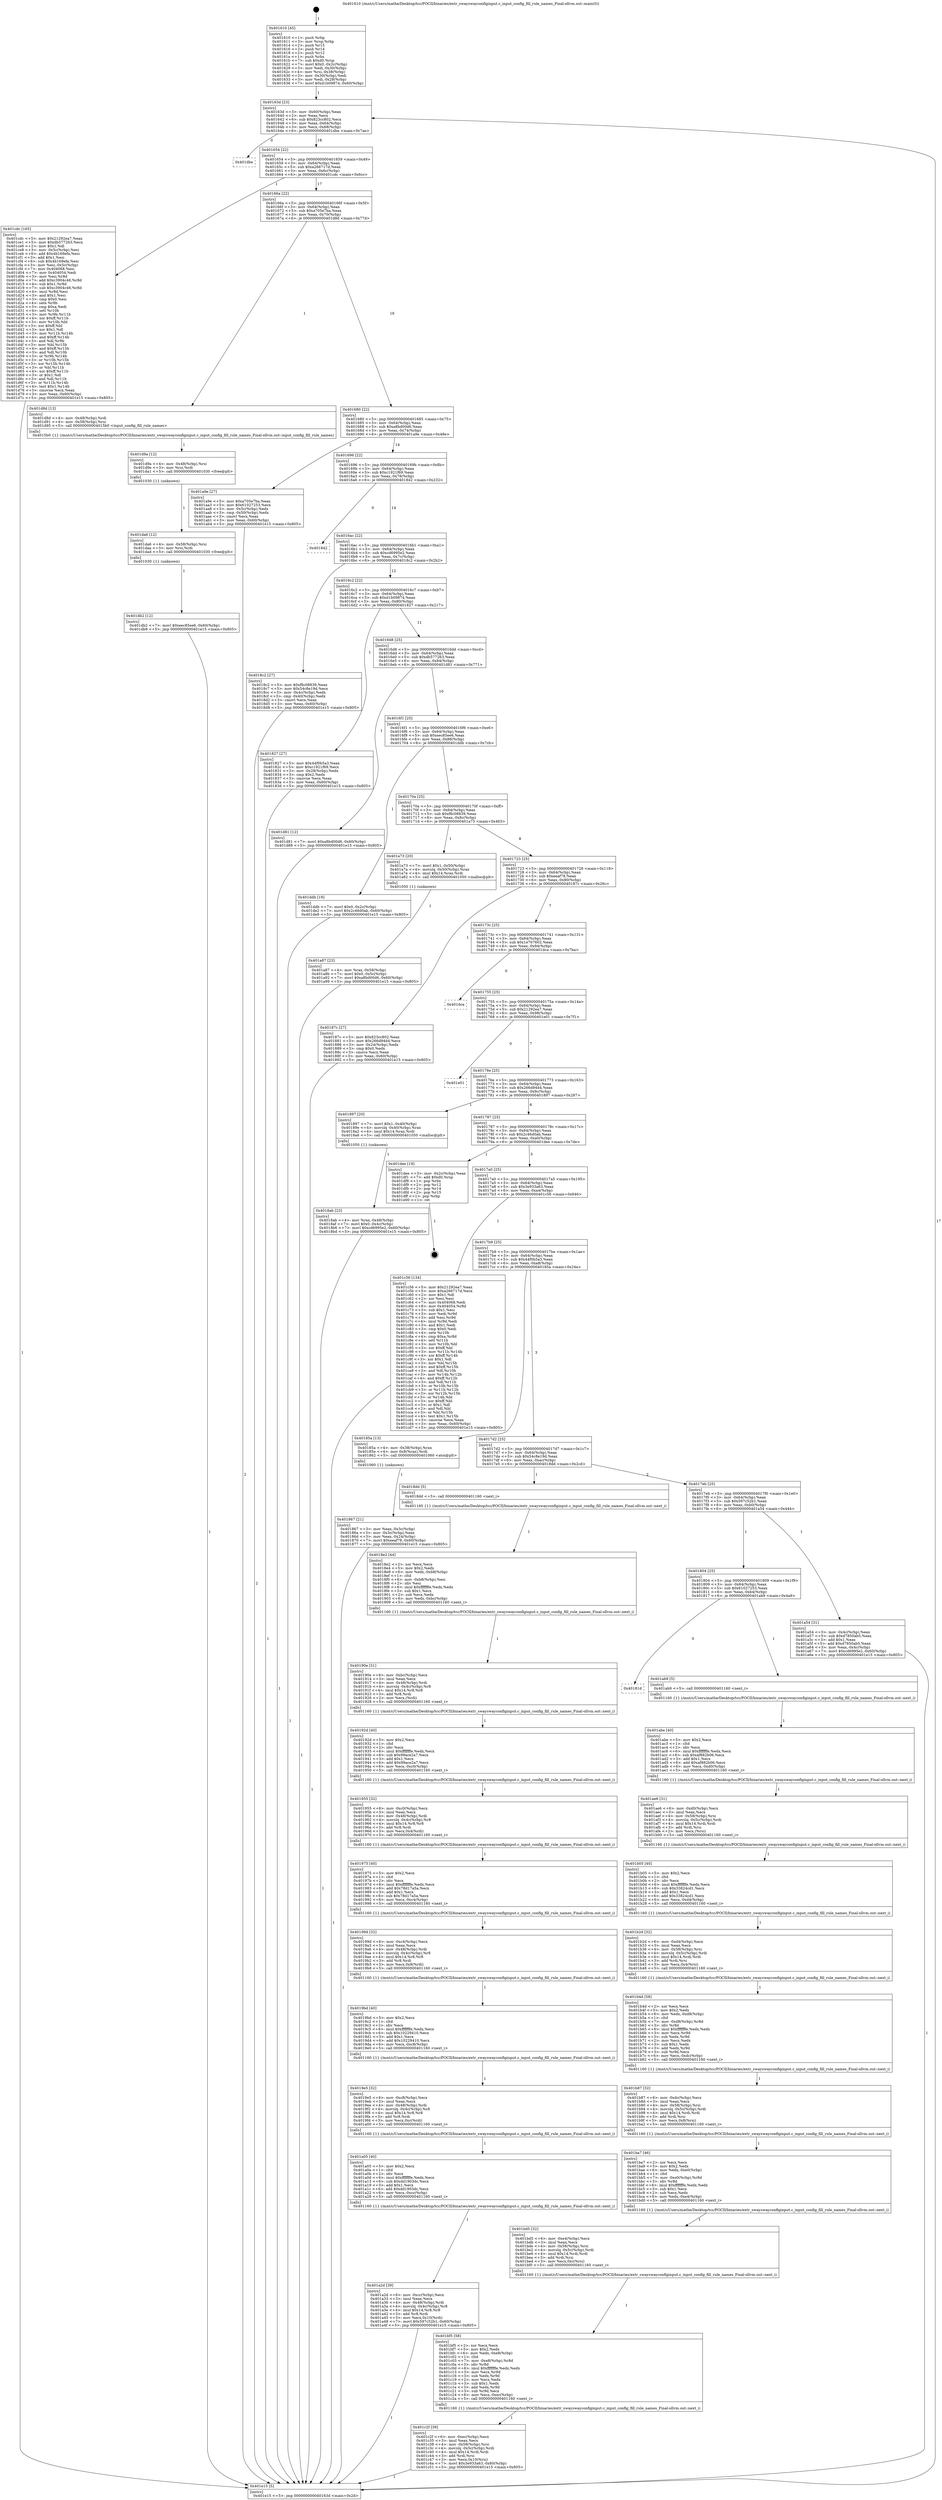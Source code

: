 digraph "0x401610" {
  label = "0x401610 (/mnt/c/Users/mathe/Desktop/tcc/POCII/binaries/extr_swayswayconfiginput.c_input_config_fill_rule_names_Final-ollvm.out::main(0))"
  labelloc = "t"
  node[shape=record]

  Entry [label="",width=0.3,height=0.3,shape=circle,fillcolor=black,style=filled]
  "0x40163d" [label="{
     0x40163d [23]\l
     | [instrs]\l
     &nbsp;&nbsp;0x40163d \<+3\>: mov -0x60(%rbp),%eax\l
     &nbsp;&nbsp;0x401640 \<+2\>: mov %eax,%ecx\l
     &nbsp;&nbsp;0x401642 \<+6\>: sub $0x823cc802,%ecx\l
     &nbsp;&nbsp;0x401648 \<+3\>: mov %eax,-0x64(%rbp)\l
     &nbsp;&nbsp;0x40164b \<+3\>: mov %ecx,-0x68(%rbp)\l
     &nbsp;&nbsp;0x40164e \<+6\>: je 0000000000401dbe \<main+0x7ae\>\l
  }"]
  "0x401dbe" [label="{
     0x401dbe\l
  }", style=dashed]
  "0x401654" [label="{
     0x401654 [22]\l
     | [instrs]\l
     &nbsp;&nbsp;0x401654 \<+5\>: jmp 0000000000401659 \<main+0x49\>\l
     &nbsp;&nbsp;0x401659 \<+3\>: mov -0x64(%rbp),%eax\l
     &nbsp;&nbsp;0x40165c \<+5\>: sub $0xa266717d,%eax\l
     &nbsp;&nbsp;0x401661 \<+3\>: mov %eax,-0x6c(%rbp)\l
     &nbsp;&nbsp;0x401664 \<+6\>: je 0000000000401cdc \<main+0x6cc\>\l
  }"]
  Exit [label="",width=0.3,height=0.3,shape=circle,fillcolor=black,style=filled,peripheries=2]
  "0x401cdc" [label="{
     0x401cdc [165]\l
     | [instrs]\l
     &nbsp;&nbsp;0x401cdc \<+5\>: mov $0x21292ea7,%eax\l
     &nbsp;&nbsp;0x401ce1 \<+5\>: mov $0xdb577263,%ecx\l
     &nbsp;&nbsp;0x401ce6 \<+2\>: mov $0x1,%dl\l
     &nbsp;&nbsp;0x401ce8 \<+3\>: mov -0x5c(%rbp),%esi\l
     &nbsp;&nbsp;0x401ceb \<+6\>: add $0x4b169efa,%esi\l
     &nbsp;&nbsp;0x401cf1 \<+3\>: add $0x1,%esi\l
     &nbsp;&nbsp;0x401cf4 \<+6\>: sub $0x4b169efa,%esi\l
     &nbsp;&nbsp;0x401cfa \<+3\>: mov %esi,-0x5c(%rbp)\l
     &nbsp;&nbsp;0x401cfd \<+7\>: mov 0x404068,%esi\l
     &nbsp;&nbsp;0x401d04 \<+7\>: mov 0x404054,%edi\l
     &nbsp;&nbsp;0x401d0b \<+3\>: mov %esi,%r8d\l
     &nbsp;&nbsp;0x401d0e \<+7\>: add $0xc3904c46,%r8d\l
     &nbsp;&nbsp;0x401d15 \<+4\>: sub $0x1,%r8d\l
     &nbsp;&nbsp;0x401d19 \<+7\>: sub $0xc3904c46,%r8d\l
     &nbsp;&nbsp;0x401d20 \<+4\>: imul %r8d,%esi\l
     &nbsp;&nbsp;0x401d24 \<+3\>: and $0x1,%esi\l
     &nbsp;&nbsp;0x401d27 \<+3\>: cmp $0x0,%esi\l
     &nbsp;&nbsp;0x401d2a \<+4\>: sete %r9b\l
     &nbsp;&nbsp;0x401d2e \<+3\>: cmp $0xa,%edi\l
     &nbsp;&nbsp;0x401d31 \<+4\>: setl %r10b\l
     &nbsp;&nbsp;0x401d35 \<+3\>: mov %r9b,%r11b\l
     &nbsp;&nbsp;0x401d38 \<+4\>: xor $0xff,%r11b\l
     &nbsp;&nbsp;0x401d3c \<+3\>: mov %r10b,%bl\l
     &nbsp;&nbsp;0x401d3f \<+3\>: xor $0xff,%bl\l
     &nbsp;&nbsp;0x401d42 \<+3\>: xor $0x1,%dl\l
     &nbsp;&nbsp;0x401d45 \<+3\>: mov %r11b,%r14b\l
     &nbsp;&nbsp;0x401d48 \<+4\>: and $0xff,%r14b\l
     &nbsp;&nbsp;0x401d4c \<+3\>: and %dl,%r9b\l
     &nbsp;&nbsp;0x401d4f \<+3\>: mov %bl,%r15b\l
     &nbsp;&nbsp;0x401d52 \<+4\>: and $0xff,%r15b\l
     &nbsp;&nbsp;0x401d56 \<+3\>: and %dl,%r10b\l
     &nbsp;&nbsp;0x401d59 \<+3\>: or %r9b,%r14b\l
     &nbsp;&nbsp;0x401d5c \<+3\>: or %r10b,%r15b\l
     &nbsp;&nbsp;0x401d5f \<+3\>: xor %r15b,%r14b\l
     &nbsp;&nbsp;0x401d62 \<+3\>: or %bl,%r11b\l
     &nbsp;&nbsp;0x401d65 \<+4\>: xor $0xff,%r11b\l
     &nbsp;&nbsp;0x401d69 \<+3\>: or $0x1,%dl\l
     &nbsp;&nbsp;0x401d6c \<+3\>: and %dl,%r11b\l
     &nbsp;&nbsp;0x401d6f \<+3\>: or %r11b,%r14b\l
     &nbsp;&nbsp;0x401d72 \<+4\>: test $0x1,%r14b\l
     &nbsp;&nbsp;0x401d76 \<+3\>: cmovne %ecx,%eax\l
     &nbsp;&nbsp;0x401d79 \<+3\>: mov %eax,-0x60(%rbp)\l
     &nbsp;&nbsp;0x401d7c \<+5\>: jmp 0000000000401e15 \<main+0x805\>\l
  }"]
  "0x40166a" [label="{
     0x40166a [22]\l
     | [instrs]\l
     &nbsp;&nbsp;0x40166a \<+5\>: jmp 000000000040166f \<main+0x5f\>\l
     &nbsp;&nbsp;0x40166f \<+3\>: mov -0x64(%rbp),%eax\l
     &nbsp;&nbsp;0x401672 \<+5\>: sub $0xa705e7ba,%eax\l
     &nbsp;&nbsp;0x401677 \<+3\>: mov %eax,-0x70(%rbp)\l
     &nbsp;&nbsp;0x40167a \<+6\>: je 0000000000401d8d \<main+0x77d\>\l
  }"]
  "0x401db2" [label="{
     0x401db2 [12]\l
     | [instrs]\l
     &nbsp;&nbsp;0x401db2 \<+7\>: movl $0xeec85ee6,-0x60(%rbp)\l
     &nbsp;&nbsp;0x401db9 \<+5\>: jmp 0000000000401e15 \<main+0x805\>\l
  }"]
  "0x401d8d" [label="{
     0x401d8d [13]\l
     | [instrs]\l
     &nbsp;&nbsp;0x401d8d \<+4\>: mov -0x48(%rbp),%rdi\l
     &nbsp;&nbsp;0x401d91 \<+4\>: mov -0x58(%rbp),%rsi\l
     &nbsp;&nbsp;0x401d95 \<+5\>: call 00000000004015b0 \<input_config_fill_rule_names\>\l
     | [calls]\l
     &nbsp;&nbsp;0x4015b0 \{1\} (/mnt/c/Users/mathe/Desktop/tcc/POCII/binaries/extr_swayswayconfiginput.c_input_config_fill_rule_names_Final-ollvm.out::input_config_fill_rule_names)\l
  }"]
  "0x401680" [label="{
     0x401680 [22]\l
     | [instrs]\l
     &nbsp;&nbsp;0x401680 \<+5\>: jmp 0000000000401685 \<main+0x75\>\l
     &nbsp;&nbsp;0x401685 \<+3\>: mov -0x64(%rbp),%eax\l
     &nbsp;&nbsp;0x401688 \<+5\>: sub $0xa8bd00d6,%eax\l
     &nbsp;&nbsp;0x40168d \<+3\>: mov %eax,-0x74(%rbp)\l
     &nbsp;&nbsp;0x401690 \<+6\>: je 0000000000401a9e \<main+0x48e\>\l
  }"]
  "0x401da6" [label="{
     0x401da6 [12]\l
     | [instrs]\l
     &nbsp;&nbsp;0x401da6 \<+4\>: mov -0x58(%rbp),%rsi\l
     &nbsp;&nbsp;0x401daa \<+3\>: mov %rsi,%rdi\l
     &nbsp;&nbsp;0x401dad \<+5\>: call 0000000000401030 \<free@plt\>\l
     | [calls]\l
     &nbsp;&nbsp;0x401030 \{1\} (unknown)\l
  }"]
  "0x401a9e" [label="{
     0x401a9e [27]\l
     | [instrs]\l
     &nbsp;&nbsp;0x401a9e \<+5\>: mov $0xa705e7ba,%eax\l
     &nbsp;&nbsp;0x401aa3 \<+5\>: mov $0x61027253,%ecx\l
     &nbsp;&nbsp;0x401aa8 \<+3\>: mov -0x5c(%rbp),%edx\l
     &nbsp;&nbsp;0x401aab \<+3\>: cmp -0x50(%rbp),%edx\l
     &nbsp;&nbsp;0x401aae \<+3\>: cmovl %ecx,%eax\l
     &nbsp;&nbsp;0x401ab1 \<+3\>: mov %eax,-0x60(%rbp)\l
     &nbsp;&nbsp;0x401ab4 \<+5\>: jmp 0000000000401e15 \<main+0x805\>\l
  }"]
  "0x401696" [label="{
     0x401696 [22]\l
     | [instrs]\l
     &nbsp;&nbsp;0x401696 \<+5\>: jmp 000000000040169b \<main+0x8b\>\l
     &nbsp;&nbsp;0x40169b \<+3\>: mov -0x64(%rbp),%eax\l
     &nbsp;&nbsp;0x40169e \<+5\>: sub $0xc1921f69,%eax\l
     &nbsp;&nbsp;0x4016a3 \<+3\>: mov %eax,-0x78(%rbp)\l
     &nbsp;&nbsp;0x4016a6 \<+6\>: je 0000000000401842 \<main+0x232\>\l
  }"]
  "0x401d9a" [label="{
     0x401d9a [12]\l
     | [instrs]\l
     &nbsp;&nbsp;0x401d9a \<+4\>: mov -0x48(%rbp),%rsi\l
     &nbsp;&nbsp;0x401d9e \<+3\>: mov %rsi,%rdi\l
     &nbsp;&nbsp;0x401da1 \<+5\>: call 0000000000401030 \<free@plt\>\l
     | [calls]\l
     &nbsp;&nbsp;0x401030 \{1\} (unknown)\l
  }"]
  "0x401842" [label="{
     0x401842\l
  }", style=dashed]
  "0x4016ac" [label="{
     0x4016ac [22]\l
     | [instrs]\l
     &nbsp;&nbsp;0x4016ac \<+5\>: jmp 00000000004016b1 \<main+0xa1\>\l
     &nbsp;&nbsp;0x4016b1 \<+3\>: mov -0x64(%rbp),%eax\l
     &nbsp;&nbsp;0x4016b4 \<+5\>: sub $0xcd6995e2,%eax\l
     &nbsp;&nbsp;0x4016b9 \<+3\>: mov %eax,-0x7c(%rbp)\l
     &nbsp;&nbsp;0x4016bc \<+6\>: je 00000000004018c2 \<main+0x2b2\>\l
  }"]
  "0x401c2f" [label="{
     0x401c2f [39]\l
     | [instrs]\l
     &nbsp;&nbsp;0x401c2f \<+6\>: mov -0xec(%rbp),%ecx\l
     &nbsp;&nbsp;0x401c35 \<+3\>: imul %eax,%ecx\l
     &nbsp;&nbsp;0x401c38 \<+4\>: mov -0x58(%rbp),%rsi\l
     &nbsp;&nbsp;0x401c3c \<+4\>: movslq -0x5c(%rbp),%rdi\l
     &nbsp;&nbsp;0x401c40 \<+4\>: imul $0x14,%rdi,%rdi\l
     &nbsp;&nbsp;0x401c44 \<+3\>: add %rdi,%rsi\l
     &nbsp;&nbsp;0x401c47 \<+3\>: mov %ecx,0x10(%rsi)\l
     &nbsp;&nbsp;0x401c4a \<+7\>: movl $0x3e933a63,-0x60(%rbp)\l
     &nbsp;&nbsp;0x401c51 \<+5\>: jmp 0000000000401e15 \<main+0x805\>\l
  }"]
  "0x4018c2" [label="{
     0x4018c2 [27]\l
     | [instrs]\l
     &nbsp;&nbsp;0x4018c2 \<+5\>: mov $0xf8c08839,%eax\l
     &nbsp;&nbsp;0x4018c7 \<+5\>: mov $0x54c8e19d,%ecx\l
     &nbsp;&nbsp;0x4018cc \<+3\>: mov -0x4c(%rbp),%edx\l
     &nbsp;&nbsp;0x4018cf \<+3\>: cmp -0x40(%rbp),%edx\l
     &nbsp;&nbsp;0x4018d2 \<+3\>: cmovl %ecx,%eax\l
     &nbsp;&nbsp;0x4018d5 \<+3\>: mov %eax,-0x60(%rbp)\l
     &nbsp;&nbsp;0x4018d8 \<+5\>: jmp 0000000000401e15 \<main+0x805\>\l
  }"]
  "0x4016c2" [label="{
     0x4016c2 [22]\l
     | [instrs]\l
     &nbsp;&nbsp;0x4016c2 \<+5\>: jmp 00000000004016c7 \<main+0xb7\>\l
     &nbsp;&nbsp;0x4016c7 \<+3\>: mov -0x64(%rbp),%eax\l
     &nbsp;&nbsp;0x4016ca \<+5\>: sub $0xd1b09874,%eax\l
     &nbsp;&nbsp;0x4016cf \<+3\>: mov %eax,-0x80(%rbp)\l
     &nbsp;&nbsp;0x4016d2 \<+6\>: je 0000000000401827 \<main+0x217\>\l
  }"]
  "0x401bf5" [label="{
     0x401bf5 [58]\l
     | [instrs]\l
     &nbsp;&nbsp;0x401bf5 \<+2\>: xor %ecx,%ecx\l
     &nbsp;&nbsp;0x401bf7 \<+5\>: mov $0x2,%edx\l
     &nbsp;&nbsp;0x401bfc \<+6\>: mov %edx,-0xe8(%rbp)\l
     &nbsp;&nbsp;0x401c02 \<+1\>: cltd\l
     &nbsp;&nbsp;0x401c03 \<+7\>: mov -0xe8(%rbp),%r8d\l
     &nbsp;&nbsp;0x401c0a \<+3\>: idiv %r8d\l
     &nbsp;&nbsp;0x401c0d \<+6\>: imul $0xfffffffe,%edx,%edx\l
     &nbsp;&nbsp;0x401c13 \<+3\>: mov %ecx,%r9d\l
     &nbsp;&nbsp;0x401c16 \<+3\>: sub %edx,%r9d\l
     &nbsp;&nbsp;0x401c19 \<+2\>: mov %ecx,%edx\l
     &nbsp;&nbsp;0x401c1b \<+3\>: sub $0x1,%edx\l
     &nbsp;&nbsp;0x401c1e \<+3\>: add %edx,%r9d\l
     &nbsp;&nbsp;0x401c21 \<+3\>: sub %r9d,%ecx\l
     &nbsp;&nbsp;0x401c24 \<+6\>: mov %ecx,-0xec(%rbp)\l
     &nbsp;&nbsp;0x401c2a \<+5\>: call 0000000000401160 \<next_i\>\l
     | [calls]\l
     &nbsp;&nbsp;0x401160 \{1\} (/mnt/c/Users/mathe/Desktop/tcc/POCII/binaries/extr_swayswayconfiginput.c_input_config_fill_rule_names_Final-ollvm.out::next_i)\l
  }"]
  "0x401827" [label="{
     0x401827 [27]\l
     | [instrs]\l
     &nbsp;&nbsp;0x401827 \<+5\>: mov $0x44f0b5a3,%eax\l
     &nbsp;&nbsp;0x40182c \<+5\>: mov $0xc1921f69,%ecx\l
     &nbsp;&nbsp;0x401831 \<+3\>: mov -0x28(%rbp),%edx\l
     &nbsp;&nbsp;0x401834 \<+3\>: cmp $0x2,%edx\l
     &nbsp;&nbsp;0x401837 \<+3\>: cmovne %ecx,%eax\l
     &nbsp;&nbsp;0x40183a \<+3\>: mov %eax,-0x60(%rbp)\l
     &nbsp;&nbsp;0x40183d \<+5\>: jmp 0000000000401e15 \<main+0x805\>\l
  }"]
  "0x4016d8" [label="{
     0x4016d8 [25]\l
     | [instrs]\l
     &nbsp;&nbsp;0x4016d8 \<+5\>: jmp 00000000004016dd \<main+0xcd\>\l
     &nbsp;&nbsp;0x4016dd \<+3\>: mov -0x64(%rbp),%eax\l
     &nbsp;&nbsp;0x4016e0 \<+5\>: sub $0xdb577263,%eax\l
     &nbsp;&nbsp;0x4016e5 \<+6\>: mov %eax,-0x84(%rbp)\l
     &nbsp;&nbsp;0x4016eb \<+6\>: je 0000000000401d81 \<main+0x771\>\l
  }"]
  "0x401e15" [label="{
     0x401e15 [5]\l
     | [instrs]\l
     &nbsp;&nbsp;0x401e15 \<+5\>: jmp 000000000040163d \<main+0x2d\>\l
  }"]
  "0x401610" [label="{
     0x401610 [45]\l
     | [instrs]\l
     &nbsp;&nbsp;0x401610 \<+1\>: push %rbp\l
     &nbsp;&nbsp;0x401611 \<+3\>: mov %rsp,%rbp\l
     &nbsp;&nbsp;0x401614 \<+2\>: push %r15\l
     &nbsp;&nbsp;0x401616 \<+2\>: push %r14\l
     &nbsp;&nbsp;0x401618 \<+2\>: push %r12\l
     &nbsp;&nbsp;0x40161a \<+1\>: push %rbx\l
     &nbsp;&nbsp;0x40161b \<+7\>: sub $0xd0,%rsp\l
     &nbsp;&nbsp;0x401622 \<+7\>: movl $0x0,-0x2c(%rbp)\l
     &nbsp;&nbsp;0x401629 \<+3\>: mov %edi,-0x30(%rbp)\l
     &nbsp;&nbsp;0x40162c \<+4\>: mov %rsi,-0x38(%rbp)\l
     &nbsp;&nbsp;0x401630 \<+3\>: mov -0x30(%rbp),%edi\l
     &nbsp;&nbsp;0x401633 \<+3\>: mov %edi,-0x28(%rbp)\l
     &nbsp;&nbsp;0x401636 \<+7\>: movl $0xd1b09874,-0x60(%rbp)\l
  }"]
  "0x401bd5" [label="{
     0x401bd5 [32]\l
     | [instrs]\l
     &nbsp;&nbsp;0x401bd5 \<+6\>: mov -0xe4(%rbp),%ecx\l
     &nbsp;&nbsp;0x401bdb \<+3\>: imul %eax,%ecx\l
     &nbsp;&nbsp;0x401bde \<+4\>: mov -0x58(%rbp),%rsi\l
     &nbsp;&nbsp;0x401be2 \<+4\>: movslq -0x5c(%rbp),%rdi\l
     &nbsp;&nbsp;0x401be6 \<+4\>: imul $0x14,%rdi,%rdi\l
     &nbsp;&nbsp;0x401bea \<+3\>: add %rdi,%rsi\l
     &nbsp;&nbsp;0x401bed \<+3\>: mov %ecx,0xc(%rsi)\l
     &nbsp;&nbsp;0x401bf0 \<+5\>: call 0000000000401160 \<next_i\>\l
     | [calls]\l
     &nbsp;&nbsp;0x401160 \{1\} (/mnt/c/Users/mathe/Desktop/tcc/POCII/binaries/extr_swayswayconfiginput.c_input_config_fill_rule_names_Final-ollvm.out::next_i)\l
  }"]
  "0x401d81" [label="{
     0x401d81 [12]\l
     | [instrs]\l
     &nbsp;&nbsp;0x401d81 \<+7\>: movl $0xa8bd00d6,-0x60(%rbp)\l
     &nbsp;&nbsp;0x401d88 \<+5\>: jmp 0000000000401e15 \<main+0x805\>\l
  }"]
  "0x4016f1" [label="{
     0x4016f1 [25]\l
     | [instrs]\l
     &nbsp;&nbsp;0x4016f1 \<+5\>: jmp 00000000004016f6 \<main+0xe6\>\l
     &nbsp;&nbsp;0x4016f6 \<+3\>: mov -0x64(%rbp),%eax\l
     &nbsp;&nbsp;0x4016f9 \<+5\>: sub $0xeec85ee6,%eax\l
     &nbsp;&nbsp;0x4016fe \<+6\>: mov %eax,-0x88(%rbp)\l
     &nbsp;&nbsp;0x401704 \<+6\>: je 0000000000401ddb \<main+0x7cb\>\l
  }"]
  "0x401ba7" [label="{
     0x401ba7 [46]\l
     | [instrs]\l
     &nbsp;&nbsp;0x401ba7 \<+2\>: xor %ecx,%ecx\l
     &nbsp;&nbsp;0x401ba9 \<+5\>: mov $0x2,%edx\l
     &nbsp;&nbsp;0x401bae \<+6\>: mov %edx,-0xe0(%rbp)\l
     &nbsp;&nbsp;0x401bb4 \<+1\>: cltd\l
     &nbsp;&nbsp;0x401bb5 \<+7\>: mov -0xe0(%rbp),%r8d\l
     &nbsp;&nbsp;0x401bbc \<+3\>: idiv %r8d\l
     &nbsp;&nbsp;0x401bbf \<+6\>: imul $0xfffffffe,%edx,%edx\l
     &nbsp;&nbsp;0x401bc5 \<+3\>: sub $0x1,%ecx\l
     &nbsp;&nbsp;0x401bc8 \<+2\>: sub %ecx,%edx\l
     &nbsp;&nbsp;0x401bca \<+6\>: mov %edx,-0xe4(%rbp)\l
     &nbsp;&nbsp;0x401bd0 \<+5\>: call 0000000000401160 \<next_i\>\l
     | [calls]\l
     &nbsp;&nbsp;0x401160 \{1\} (/mnt/c/Users/mathe/Desktop/tcc/POCII/binaries/extr_swayswayconfiginput.c_input_config_fill_rule_names_Final-ollvm.out::next_i)\l
  }"]
  "0x401ddb" [label="{
     0x401ddb [19]\l
     | [instrs]\l
     &nbsp;&nbsp;0x401ddb \<+7\>: movl $0x0,-0x2c(%rbp)\l
     &nbsp;&nbsp;0x401de2 \<+7\>: movl $0x2c46d0ab,-0x60(%rbp)\l
     &nbsp;&nbsp;0x401de9 \<+5\>: jmp 0000000000401e15 \<main+0x805\>\l
  }"]
  "0x40170a" [label="{
     0x40170a [25]\l
     | [instrs]\l
     &nbsp;&nbsp;0x40170a \<+5\>: jmp 000000000040170f \<main+0xff\>\l
     &nbsp;&nbsp;0x40170f \<+3\>: mov -0x64(%rbp),%eax\l
     &nbsp;&nbsp;0x401712 \<+5\>: sub $0xf8c08839,%eax\l
     &nbsp;&nbsp;0x401717 \<+6\>: mov %eax,-0x8c(%rbp)\l
     &nbsp;&nbsp;0x40171d \<+6\>: je 0000000000401a73 \<main+0x463\>\l
  }"]
  "0x401b87" [label="{
     0x401b87 [32]\l
     | [instrs]\l
     &nbsp;&nbsp;0x401b87 \<+6\>: mov -0xdc(%rbp),%ecx\l
     &nbsp;&nbsp;0x401b8d \<+3\>: imul %eax,%ecx\l
     &nbsp;&nbsp;0x401b90 \<+4\>: mov -0x58(%rbp),%rsi\l
     &nbsp;&nbsp;0x401b94 \<+4\>: movslq -0x5c(%rbp),%rdi\l
     &nbsp;&nbsp;0x401b98 \<+4\>: imul $0x14,%rdi,%rdi\l
     &nbsp;&nbsp;0x401b9c \<+3\>: add %rdi,%rsi\l
     &nbsp;&nbsp;0x401b9f \<+3\>: mov %ecx,0x8(%rsi)\l
     &nbsp;&nbsp;0x401ba2 \<+5\>: call 0000000000401160 \<next_i\>\l
     | [calls]\l
     &nbsp;&nbsp;0x401160 \{1\} (/mnt/c/Users/mathe/Desktop/tcc/POCII/binaries/extr_swayswayconfiginput.c_input_config_fill_rule_names_Final-ollvm.out::next_i)\l
  }"]
  "0x401a73" [label="{
     0x401a73 [20]\l
     | [instrs]\l
     &nbsp;&nbsp;0x401a73 \<+7\>: movl $0x1,-0x50(%rbp)\l
     &nbsp;&nbsp;0x401a7a \<+4\>: movslq -0x50(%rbp),%rax\l
     &nbsp;&nbsp;0x401a7e \<+4\>: imul $0x14,%rax,%rdi\l
     &nbsp;&nbsp;0x401a82 \<+5\>: call 0000000000401050 \<malloc@plt\>\l
     | [calls]\l
     &nbsp;&nbsp;0x401050 \{1\} (unknown)\l
  }"]
  "0x401723" [label="{
     0x401723 [25]\l
     | [instrs]\l
     &nbsp;&nbsp;0x401723 \<+5\>: jmp 0000000000401728 \<main+0x118\>\l
     &nbsp;&nbsp;0x401728 \<+3\>: mov -0x64(%rbp),%eax\l
     &nbsp;&nbsp;0x40172b \<+5\>: sub $0xeeaf78,%eax\l
     &nbsp;&nbsp;0x401730 \<+6\>: mov %eax,-0x90(%rbp)\l
     &nbsp;&nbsp;0x401736 \<+6\>: je 000000000040187c \<main+0x26c\>\l
  }"]
  "0x401b4d" [label="{
     0x401b4d [58]\l
     | [instrs]\l
     &nbsp;&nbsp;0x401b4d \<+2\>: xor %ecx,%ecx\l
     &nbsp;&nbsp;0x401b4f \<+5\>: mov $0x2,%edx\l
     &nbsp;&nbsp;0x401b54 \<+6\>: mov %edx,-0xd8(%rbp)\l
     &nbsp;&nbsp;0x401b5a \<+1\>: cltd\l
     &nbsp;&nbsp;0x401b5b \<+7\>: mov -0xd8(%rbp),%r8d\l
     &nbsp;&nbsp;0x401b62 \<+3\>: idiv %r8d\l
     &nbsp;&nbsp;0x401b65 \<+6\>: imul $0xfffffffe,%edx,%edx\l
     &nbsp;&nbsp;0x401b6b \<+3\>: mov %ecx,%r9d\l
     &nbsp;&nbsp;0x401b6e \<+3\>: sub %edx,%r9d\l
     &nbsp;&nbsp;0x401b71 \<+2\>: mov %ecx,%edx\l
     &nbsp;&nbsp;0x401b73 \<+3\>: sub $0x1,%edx\l
     &nbsp;&nbsp;0x401b76 \<+3\>: add %edx,%r9d\l
     &nbsp;&nbsp;0x401b79 \<+3\>: sub %r9d,%ecx\l
     &nbsp;&nbsp;0x401b7c \<+6\>: mov %ecx,-0xdc(%rbp)\l
     &nbsp;&nbsp;0x401b82 \<+5\>: call 0000000000401160 \<next_i\>\l
     | [calls]\l
     &nbsp;&nbsp;0x401160 \{1\} (/mnt/c/Users/mathe/Desktop/tcc/POCII/binaries/extr_swayswayconfiginput.c_input_config_fill_rule_names_Final-ollvm.out::next_i)\l
  }"]
  "0x40187c" [label="{
     0x40187c [27]\l
     | [instrs]\l
     &nbsp;&nbsp;0x40187c \<+5\>: mov $0x823cc802,%eax\l
     &nbsp;&nbsp;0x401881 \<+5\>: mov $0x266d94d4,%ecx\l
     &nbsp;&nbsp;0x401886 \<+3\>: mov -0x24(%rbp),%edx\l
     &nbsp;&nbsp;0x401889 \<+3\>: cmp $0x0,%edx\l
     &nbsp;&nbsp;0x40188c \<+3\>: cmove %ecx,%eax\l
     &nbsp;&nbsp;0x40188f \<+3\>: mov %eax,-0x60(%rbp)\l
     &nbsp;&nbsp;0x401892 \<+5\>: jmp 0000000000401e15 \<main+0x805\>\l
  }"]
  "0x40173c" [label="{
     0x40173c [25]\l
     | [instrs]\l
     &nbsp;&nbsp;0x40173c \<+5\>: jmp 0000000000401741 \<main+0x131\>\l
     &nbsp;&nbsp;0x401741 \<+3\>: mov -0x64(%rbp),%eax\l
     &nbsp;&nbsp;0x401744 \<+5\>: sub $0x1e767602,%eax\l
     &nbsp;&nbsp;0x401749 \<+6\>: mov %eax,-0x94(%rbp)\l
     &nbsp;&nbsp;0x40174f \<+6\>: je 0000000000401dca \<main+0x7ba\>\l
  }"]
  "0x401b2d" [label="{
     0x401b2d [32]\l
     | [instrs]\l
     &nbsp;&nbsp;0x401b2d \<+6\>: mov -0xd4(%rbp),%ecx\l
     &nbsp;&nbsp;0x401b33 \<+3\>: imul %eax,%ecx\l
     &nbsp;&nbsp;0x401b36 \<+4\>: mov -0x58(%rbp),%rsi\l
     &nbsp;&nbsp;0x401b3a \<+4\>: movslq -0x5c(%rbp),%rdi\l
     &nbsp;&nbsp;0x401b3e \<+4\>: imul $0x14,%rdi,%rdi\l
     &nbsp;&nbsp;0x401b42 \<+3\>: add %rdi,%rsi\l
     &nbsp;&nbsp;0x401b45 \<+3\>: mov %ecx,0x4(%rsi)\l
     &nbsp;&nbsp;0x401b48 \<+5\>: call 0000000000401160 \<next_i\>\l
     | [calls]\l
     &nbsp;&nbsp;0x401160 \{1\} (/mnt/c/Users/mathe/Desktop/tcc/POCII/binaries/extr_swayswayconfiginput.c_input_config_fill_rule_names_Final-ollvm.out::next_i)\l
  }"]
  "0x401dca" [label="{
     0x401dca\l
  }", style=dashed]
  "0x401755" [label="{
     0x401755 [25]\l
     | [instrs]\l
     &nbsp;&nbsp;0x401755 \<+5\>: jmp 000000000040175a \<main+0x14a\>\l
     &nbsp;&nbsp;0x40175a \<+3\>: mov -0x64(%rbp),%eax\l
     &nbsp;&nbsp;0x40175d \<+5\>: sub $0x21292ea7,%eax\l
     &nbsp;&nbsp;0x401762 \<+6\>: mov %eax,-0x98(%rbp)\l
     &nbsp;&nbsp;0x401768 \<+6\>: je 0000000000401e01 \<main+0x7f1\>\l
  }"]
  "0x401b05" [label="{
     0x401b05 [40]\l
     | [instrs]\l
     &nbsp;&nbsp;0x401b05 \<+5\>: mov $0x2,%ecx\l
     &nbsp;&nbsp;0x401b0a \<+1\>: cltd\l
     &nbsp;&nbsp;0x401b0b \<+2\>: idiv %ecx\l
     &nbsp;&nbsp;0x401b0d \<+6\>: imul $0xfffffffe,%edx,%ecx\l
     &nbsp;&nbsp;0x401b13 \<+6\>: sub $0x33824cd1,%ecx\l
     &nbsp;&nbsp;0x401b19 \<+3\>: add $0x1,%ecx\l
     &nbsp;&nbsp;0x401b1c \<+6\>: add $0x33824cd1,%ecx\l
     &nbsp;&nbsp;0x401b22 \<+6\>: mov %ecx,-0xd4(%rbp)\l
     &nbsp;&nbsp;0x401b28 \<+5\>: call 0000000000401160 \<next_i\>\l
     | [calls]\l
     &nbsp;&nbsp;0x401160 \{1\} (/mnt/c/Users/mathe/Desktop/tcc/POCII/binaries/extr_swayswayconfiginput.c_input_config_fill_rule_names_Final-ollvm.out::next_i)\l
  }"]
  "0x401e01" [label="{
     0x401e01\l
  }", style=dashed]
  "0x40176e" [label="{
     0x40176e [25]\l
     | [instrs]\l
     &nbsp;&nbsp;0x40176e \<+5\>: jmp 0000000000401773 \<main+0x163\>\l
     &nbsp;&nbsp;0x401773 \<+3\>: mov -0x64(%rbp),%eax\l
     &nbsp;&nbsp;0x401776 \<+5\>: sub $0x266d94d4,%eax\l
     &nbsp;&nbsp;0x40177b \<+6\>: mov %eax,-0x9c(%rbp)\l
     &nbsp;&nbsp;0x401781 \<+6\>: je 0000000000401897 \<main+0x287\>\l
  }"]
  "0x401ae6" [label="{
     0x401ae6 [31]\l
     | [instrs]\l
     &nbsp;&nbsp;0x401ae6 \<+6\>: mov -0xd0(%rbp),%ecx\l
     &nbsp;&nbsp;0x401aec \<+3\>: imul %eax,%ecx\l
     &nbsp;&nbsp;0x401aef \<+4\>: mov -0x58(%rbp),%rsi\l
     &nbsp;&nbsp;0x401af3 \<+4\>: movslq -0x5c(%rbp),%rdi\l
     &nbsp;&nbsp;0x401af7 \<+4\>: imul $0x14,%rdi,%rdi\l
     &nbsp;&nbsp;0x401afb \<+3\>: add %rdi,%rsi\l
     &nbsp;&nbsp;0x401afe \<+2\>: mov %ecx,(%rsi)\l
     &nbsp;&nbsp;0x401b00 \<+5\>: call 0000000000401160 \<next_i\>\l
     | [calls]\l
     &nbsp;&nbsp;0x401160 \{1\} (/mnt/c/Users/mathe/Desktop/tcc/POCII/binaries/extr_swayswayconfiginput.c_input_config_fill_rule_names_Final-ollvm.out::next_i)\l
  }"]
  "0x401897" [label="{
     0x401897 [20]\l
     | [instrs]\l
     &nbsp;&nbsp;0x401897 \<+7\>: movl $0x1,-0x40(%rbp)\l
     &nbsp;&nbsp;0x40189e \<+4\>: movslq -0x40(%rbp),%rax\l
     &nbsp;&nbsp;0x4018a2 \<+4\>: imul $0x14,%rax,%rdi\l
     &nbsp;&nbsp;0x4018a6 \<+5\>: call 0000000000401050 \<malloc@plt\>\l
     | [calls]\l
     &nbsp;&nbsp;0x401050 \{1\} (unknown)\l
  }"]
  "0x401787" [label="{
     0x401787 [25]\l
     | [instrs]\l
     &nbsp;&nbsp;0x401787 \<+5\>: jmp 000000000040178c \<main+0x17c\>\l
     &nbsp;&nbsp;0x40178c \<+3\>: mov -0x64(%rbp),%eax\l
     &nbsp;&nbsp;0x40178f \<+5\>: sub $0x2c46d0ab,%eax\l
     &nbsp;&nbsp;0x401794 \<+6\>: mov %eax,-0xa0(%rbp)\l
     &nbsp;&nbsp;0x40179a \<+6\>: je 0000000000401dee \<main+0x7de\>\l
  }"]
  "0x401abe" [label="{
     0x401abe [40]\l
     | [instrs]\l
     &nbsp;&nbsp;0x401abe \<+5\>: mov $0x2,%ecx\l
     &nbsp;&nbsp;0x401ac3 \<+1\>: cltd\l
     &nbsp;&nbsp;0x401ac4 \<+2\>: idiv %ecx\l
     &nbsp;&nbsp;0x401ac6 \<+6\>: imul $0xfffffffe,%edx,%ecx\l
     &nbsp;&nbsp;0x401acc \<+6\>: sub $0xaf882b06,%ecx\l
     &nbsp;&nbsp;0x401ad2 \<+3\>: add $0x1,%ecx\l
     &nbsp;&nbsp;0x401ad5 \<+6\>: add $0xaf882b06,%ecx\l
     &nbsp;&nbsp;0x401adb \<+6\>: mov %ecx,-0xd0(%rbp)\l
     &nbsp;&nbsp;0x401ae1 \<+5\>: call 0000000000401160 \<next_i\>\l
     | [calls]\l
     &nbsp;&nbsp;0x401160 \{1\} (/mnt/c/Users/mathe/Desktop/tcc/POCII/binaries/extr_swayswayconfiginput.c_input_config_fill_rule_names_Final-ollvm.out::next_i)\l
  }"]
  "0x401dee" [label="{
     0x401dee [19]\l
     | [instrs]\l
     &nbsp;&nbsp;0x401dee \<+3\>: mov -0x2c(%rbp),%eax\l
     &nbsp;&nbsp;0x401df1 \<+7\>: add $0xd0,%rsp\l
     &nbsp;&nbsp;0x401df8 \<+1\>: pop %rbx\l
     &nbsp;&nbsp;0x401df9 \<+2\>: pop %r12\l
     &nbsp;&nbsp;0x401dfb \<+2\>: pop %r14\l
     &nbsp;&nbsp;0x401dfd \<+2\>: pop %r15\l
     &nbsp;&nbsp;0x401dff \<+1\>: pop %rbp\l
     &nbsp;&nbsp;0x401e00 \<+1\>: ret\l
  }"]
  "0x4017a0" [label="{
     0x4017a0 [25]\l
     | [instrs]\l
     &nbsp;&nbsp;0x4017a0 \<+5\>: jmp 00000000004017a5 \<main+0x195\>\l
     &nbsp;&nbsp;0x4017a5 \<+3\>: mov -0x64(%rbp),%eax\l
     &nbsp;&nbsp;0x4017a8 \<+5\>: sub $0x3e933a63,%eax\l
     &nbsp;&nbsp;0x4017ad \<+6\>: mov %eax,-0xa4(%rbp)\l
     &nbsp;&nbsp;0x4017b3 \<+6\>: je 0000000000401c56 \<main+0x646\>\l
  }"]
  "0x40181d" [label="{
     0x40181d\l
  }", style=dashed]
  "0x401c56" [label="{
     0x401c56 [134]\l
     | [instrs]\l
     &nbsp;&nbsp;0x401c56 \<+5\>: mov $0x21292ea7,%eax\l
     &nbsp;&nbsp;0x401c5b \<+5\>: mov $0xa266717d,%ecx\l
     &nbsp;&nbsp;0x401c60 \<+2\>: mov $0x1,%dl\l
     &nbsp;&nbsp;0x401c62 \<+2\>: xor %esi,%esi\l
     &nbsp;&nbsp;0x401c64 \<+7\>: mov 0x404068,%edi\l
     &nbsp;&nbsp;0x401c6b \<+8\>: mov 0x404054,%r8d\l
     &nbsp;&nbsp;0x401c73 \<+3\>: sub $0x1,%esi\l
     &nbsp;&nbsp;0x401c76 \<+3\>: mov %edi,%r9d\l
     &nbsp;&nbsp;0x401c79 \<+3\>: add %esi,%r9d\l
     &nbsp;&nbsp;0x401c7c \<+4\>: imul %r9d,%edi\l
     &nbsp;&nbsp;0x401c80 \<+3\>: and $0x1,%edi\l
     &nbsp;&nbsp;0x401c83 \<+3\>: cmp $0x0,%edi\l
     &nbsp;&nbsp;0x401c86 \<+4\>: sete %r10b\l
     &nbsp;&nbsp;0x401c8a \<+4\>: cmp $0xa,%r8d\l
     &nbsp;&nbsp;0x401c8e \<+4\>: setl %r11b\l
     &nbsp;&nbsp;0x401c92 \<+3\>: mov %r10b,%bl\l
     &nbsp;&nbsp;0x401c95 \<+3\>: xor $0xff,%bl\l
     &nbsp;&nbsp;0x401c98 \<+3\>: mov %r11b,%r14b\l
     &nbsp;&nbsp;0x401c9b \<+4\>: xor $0xff,%r14b\l
     &nbsp;&nbsp;0x401c9f \<+3\>: xor $0x1,%dl\l
     &nbsp;&nbsp;0x401ca2 \<+3\>: mov %bl,%r15b\l
     &nbsp;&nbsp;0x401ca5 \<+4\>: and $0xff,%r15b\l
     &nbsp;&nbsp;0x401ca9 \<+3\>: and %dl,%r10b\l
     &nbsp;&nbsp;0x401cac \<+3\>: mov %r14b,%r12b\l
     &nbsp;&nbsp;0x401caf \<+4\>: and $0xff,%r12b\l
     &nbsp;&nbsp;0x401cb3 \<+3\>: and %dl,%r11b\l
     &nbsp;&nbsp;0x401cb6 \<+3\>: or %r10b,%r15b\l
     &nbsp;&nbsp;0x401cb9 \<+3\>: or %r11b,%r12b\l
     &nbsp;&nbsp;0x401cbc \<+3\>: xor %r12b,%r15b\l
     &nbsp;&nbsp;0x401cbf \<+3\>: or %r14b,%bl\l
     &nbsp;&nbsp;0x401cc2 \<+3\>: xor $0xff,%bl\l
     &nbsp;&nbsp;0x401cc5 \<+3\>: or $0x1,%dl\l
     &nbsp;&nbsp;0x401cc8 \<+2\>: and %dl,%bl\l
     &nbsp;&nbsp;0x401cca \<+3\>: or %bl,%r15b\l
     &nbsp;&nbsp;0x401ccd \<+4\>: test $0x1,%r15b\l
     &nbsp;&nbsp;0x401cd1 \<+3\>: cmovne %ecx,%eax\l
     &nbsp;&nbsp;0x401cd4 \<+3\>: mov %eax,-0x60(%rbp)\l
     &nbsp;&nbsp;0x401cd7 \<+5\>: jmp 0000000000401e15 \<main+0x805\>\l
  }"]
  "0x4017b9" [label="{
     0x4017b9 [25]\l
     | [instrs]\l
     &nbsp;&nbsp;0x4017b9 \<+5\>: jmp 00000000004017be \<main+0x1ae\>\l
     &nbsp;&nbsp;0x4017be \<+3\>: mov -0x64(%rbp),%eax\l
     &nbsp;&nbsp;0x4017c1 \<+5\>: sub $0x44f0b5a3,%eax\l
     &nbsp;&nbsp;0x4017c6 \<+6\>: mov %eax,-0xa8(%rbp)\l
     &nbsp;&nbsp;0x4017cc \<+6\>: je 000000000040185a \<main+0x24a\>\l
  }"]
  "0x401ab9" [label="{
     0x401ab9 [5]\l
     | [instrs]\l
     &nbsp;&nbsp;0x401ab9 \<+5\>: call 0000000000401160 \<next_i\>\l
     | [calls]\l
     &nbsp;&nbsp;0x401160 \{1\} (/mnt/c/Users/mathe/Desktop/tcc/POCII/binaries/extr_swayswayconfiginput.c_input_config_fill_rule_names_Final-ollvm.out::next_i)\l
  }"]
  "0x40185a" [label="{
     0x40185a [13]\l
     | [instrs]\l
     &nbsp;&nbsp;0x40185a \<+4\>: mov -0x38(%rbp),%rax\l
     &nbsp;&nbsp;0x40185e \<+4\>: mov 0x8(%rax),%rdi\l
     &nbsp;&nbsp;0x401862 \<+5\>: call 0000000000401060 \<atoi@plt\>\l
     | [calls]\l
     &nbsp;&nbsp;0x401060 \{1\} (unknown)\l
  }"]
  "0x4017d2" [label="{
     0x4017d2 [25]\l
     | [instrs]\l
     &nbsp;&nbsp;0x4017d2 \<+5\>: jmp 00000000004017d7 \<main+0x1c7\>\l
     &nbsp;&nbsp;0x4017d7 \<+3\>: mov -0x64(%rbp),%eax\l
     &nbsp;&nbsp;0x4017da \<+5\>: sub $0x54c8e19d,%eax\l
     &nbsp;&nbsp;0x4017df \<+6\>: mov %eax,-0xac(%rbp)\l
     &nbsp;&nbsp;0x4017e5 \<+6\>: je 00000000004018dd \<main+0x2cd\>\l
  }"]
  "0x401867" [label="{
     0x401867 [21]\l
     | [instrs]\l
     &nbsp;&nbsp;0x401867 \<+3\>: mov %eax,-0x3c(%rbp)\l
     &nbsp;&nbsp;0x40186a \<+3\>: mov -0x3c(%rbp),%eax\l
     &nbsp;&nbsp;0x40186d \<+3\>: mov %eax,-0x24(%rbp)\l
     &nbsp;&nbsp;0x401870 \<+7\>: movl $0xeeaf78,-0x60(%rbp)\l
     &nbsp;&nbsp;0x401877 \<+5\>: jmp 0000000000401e15 \<main+0x805\>\l
  }"]
  "0x4018ab" [label="{
     0x4018ab [23]\l
     | [instrs]\l
     &nbsp;&nbsp;0x4018ab \<+4\>: mov %rax,-0x48(%rbp)\l
     &nbsp;&nbsp;0x4018af \<+7\>: movl $0x0,-0x4c(%rbp)\l
     &nbsp;&nbsp;0x4018b6 \<+7\>: movl $0xcd6995e2,-0x60(%rbp)\l
     &nbsp;&nbsp;0x4018bd \<+5\>: jmp 0000000000401e15 \<main+0x805\>\l
  }"]
  "0x401a87" [label="{
     0x401a87 [23]\l
     | [instrs]\l
     &nbsp;&nbsp;0x401a87 \<+4\>: mov %rax,-0x58(%rbp)\l
     &nbsp;&nbsp;0x401a8b \<+7\>: movl $0x0,-0x5c(%rbp)\l
     &nbsp;&nbsp;0x401a92 \<+7\>: movl $0xa8bd00d6,-0x60(%rbp)\l
     &nbsp;&nbsp;0x401a99 \<+5\>: jmp 0000000000401e15 \<main+0x805\>\l
  }"]
  "0x4018dd" [label="{
     0x4018dd [5]\l
     | [instrs]\l
     &nbsp;&nbsp;0x4018dd \<+5\>: call 0000000000401160 \<next_i\>\l
     | [calls]\l
     &nbsp;&nbsp;0x401160 \{1\} (/mnt/c/Users/mathe/Desktop/tcc/POCII/binaries/extr_swayswayconfiginput.c_input_config_fill_rule_names_Final-ollvm.out::next_i)\l
  }"]
  "0x4017eb" [label="{
     0x4017eb [25]\l
     | [instrs]\l
     &nbsp;&nbsp;0x4017eb \<+5\>: jmp 00000000004017f0 \<main+0x1e0\>\l
     &nbsp;&nbsp;0x4017f0 \<+3\>: mov -0x64(%rbp),%eax\l
     &nbsp;&nbsp;0x4017f3 \<+5\>: sub $0x597c52b1,%eax\l
     &nbsp;&nbsp;0x4017f8 \<+6\>: mov %eax,-0xb0(%rbp)\l
     &nbsp;&nbsp;0x4017fe \<+6\>: je 0000000000401a54 \<main+0x444\>\l
  }"]
  "0x4018e2" [label="{
     0x4018e2 [44]\l
     | [instrs]\l
     &nbsp;&nbsp;0x4018e2 \<+2\>: xor %ecx,%ecx\l
     &nbsp;&nbsp;0x4018e4 \<+5\>: mov $0x2,%edx\l
     &nbsp;&nbsp;0x4018e9 \<+6\>: mov %edx,-0xb8(%rbp)\l
     &nbsp;&nbsp;0x4018ef \<+1\>: cltd\l
     &nbsp;&nbsp;0x4018f0 \<+6\>: mov -0xb8(%rbp),%esi\l
     &nbsp;&nbsp;0x4018f6 \<+2\>: idiv %esi\l
     &nbsp;&nbsp;0x4018f8 \<+6\>: imul $0xfffffffe,%edx,%edx\l
     &nbsp;&nbsp;0x4018fe \<+3\>: sub $0x1,%ecx\l
     &nbsp;&nbsp;0x401901 \<+2\>: sub %ecx,%edx\l
     &nbsp;&nbsp;0x401903 \<+6\>: mov %edx,-0xbc(%rbp)\l
     &nbsp;&nbsp;0x401909 \<+5\>: call 0000000000401160 \<next_i\>\l
     | [calls]\l
     &nbsp;&nbsp;0x401160 \{1\} (/mnt/c/Users/mathe/Desktop/tcc/POCII/binaries/extr_swayswayconfiginput.c_input_config_fill_rule_names_Final-ollvm.out::next_i)\l
  }"]
  "0x40190e" [label="{
     0x40190e [31]\l
     | [instrs]\l
     &nbsp;&nbsp;0x40190e \<+6\>: mov -0xbc(%rbp),%ecx\l
     &nbsp;&nbsp;0x401914 \<+3\>: imul %eax,%ecx\l
     &nbsp;&nbsp;0x401917 \<+4\>: mov -0x48(%rbp),%rdi\l
     &nbsp;&nbsp;0x40191b \<+4\>: movslq -0x4c(%rbp),%r8\l
     &nbsp;&nbsp;0x40191f \<+4\>: imul $0x14,%r8,%r8\l
     &nbsp;&nbsp;0x401923 \<+3\>: add %r8,%rdi\l
     &nbsp;&nbsp;0x401926 \<+2\>: mov %ecx,(%rdi)\l
     &nbsp;&nbsp;0x401928 \<+5\>: call 0000000000401160 \<next_i\>\l
     | [calls]\l
     &nbsp;&nbsp;0x401160 \{1\} (/mnt/c/Users/mathe/Desktop/tcc/POCII/binaries/extr_swayswayconfiginput.c_input_config_fill_rule_names_Final-ollvm.out::next_i)\l
  }"]
  "0x40192d" [label="{
     0x40192d [40]\l
     | [instrs]\l
     &nbsp;&nbsp;0x40192d \<+5\>: mov $0x2,%ecx\l
     &nbsp;&nbsp;0x401932 \<+1\>: cltd\l
     &nbsp;&nbsp;0x401933 \<+2\>: idiv %ecx\l
     &nbsp;&nbsp;0x401935 \<+6\>: imul $0xfffffffe,%edx,%ecx\l
     &nbsp;&nbsp;0x40193b \<+6\>: sub $0x99ace2a7,%ecx\l
     &nbsp;&nbsp;0x401941 \<+3\>: add $0x1,%ecx\l
     &nbsp;&nbsp;0x401944 \<+6\>: add $0x99ace2a7,%ecx\l
     &nbsp;&nbsp;0x40194a \<+6\>: mov %ecx,-0xc0(%rbp)\l
     &nbsp;&nbsp;0x401950 \<+5\>: call 0000000000401160 \<next_i\>\l
     | [calls]\l
     &nbsp;&nbsp;0x401160 \{1\} (/mnt/c/Users/mathe/Desktop/tcc/POCII/binaries/extr_swayswayconfiginput.c_input_config_fill_rule_names_Final-ollvm.out::next_i)\l
  }"]
  "0x401955" [label="{
     0x401955 [32]\l
     | [instrs]\l
     &nbsp;&nbsp;0x401955 \<+6\>: mov -0xc0(%rbp),%ecx\l
     &nbsp;&nbsp;0x40195b \<+3\>: imul %eax,%ecx\l
     &nbsp;&nbsp;0x40195e \<+4\>: mov -0x48(%rbp),%rdi\l
     &nbsp;&nbsp;0x401962 \<+4\>: movslq -0x4c(%rbp),%r8\l
     &nbsp;&nbsp;0x401966 \<+4\>: imul $0x14,%r8,%r8\l
     &nbsp;&nbsp;0x40196a \<+3\>: add %r8,%rdi\l
     &nbsp;&nbsp;0x40196d \<+3\>: mov %ecx,0x4(%rdi)\l
     &nbsp;&nbsp;0x401970 \<+5\>: call 0000000000401160 \<next_i\>\l
     | [calls]\l
     &nbsp;&nbsp;0x401160 \{1\} (/mnt/c/Users/mathe/Desktop/tcc/POCII/binaries/extr_swayswayconfiginput.c_input_config_fill_rule_names_Final-ollvm.out::next_i)\l
  }"]
  "0x401975" [label="{
     0x401975 [40]\l
     | [instrs]\l
     &nbsp;&nbsp;0x401975 \<+5\>: mov $0x2,%ecx\l
     &nbsp;&nbsp;0x40197a \<+1\>: cltd\l
     &nbsp;&nbsp;0x40197b \<+2\>: idiv %ecx\l
     &nbsp;&nbsp;0x40197d \<+6\>: imul $0xfffffffe,%edx,%ecx\l
     &nbsp;&nbsp;0x401983 \<+6\>: add $0x78d17a5a,%ecx\l
     &nbsp;&nbsp;0x401989 \<+3\>: add $0x1,%ecx\l
     &nbsp;&nbsp;0x40198c \<+6\>: sub $0x78d17a5a,%ecx\l
     &nbsp;&nbsp;0x401992 \<+6\>: mov %ecx,-0xc4(%rbp)\l
     &nbsp;&nbsp;0x401998 \<+5\>: call 0000000000401160 \<next_i\>\l
     | [calls]\l
     &nbsp;&nbsp;0x401160 \{1\} (/mnt/c/Users/mathe/Desktop/tcc/POCII/binaries/extr_swayswayconfiginput.c_input_config_fill_rule_names_Final-ollvm.out::next_i)\l
  }"]
  "0x40199d" [label="{
     0x40199d [32]\l
     | [instrs]\l
     &nbsp;&nbsp;0x40199d \<+6\>: mov -0xc4(%rbp),%ecx\l
     &nbsp;&nbsp;0x4019a3 \<+3\>: imul %eax,%ecx\l
     &nbsp;&nbsp;0x4019a6 \<+4\>: mov -0x48(%rbp),%rdi\l
     &nbsp;&nbsp;0x4019aa \<+4\>: movslq -0x4c(%rbp),%r8\l
     &nbsp;&nbsp;0x4019ae \<+4\>: imul $0x14,%r8,%r8\l
     &nbsp;&nbsp;0x4019b2 \<+3\>: add %r8,%rdi\l
     &nbsp;&nbsp;0x4019b5 \<+3\>: mov %ecx,0x8(%rdi)\l
     &nbsp;&nbsp;0x4019b8 \<+5\>: call 0000000000401160 \<next_i\>\l
     | [calls]\l
     &nbsp;&nbsp;0x401160 \{1\} (/mnt/c/Users/mathe/Desktop/tcc/POCII/binaries/extr_swayswayconfiginput.c_input_config_fill_rule_names_Final-ollvm.out::next_i)\l
  }"]
  "0x4019bd" [label="{
     0x4019bd [40]\l
     | [instrs]\l
     &nbsp;&nbsp;0x4019bd \<+5\>: mov $0x2,%ecx\l
     &nbsp;&nbsp;0x4019c2 \<+1\>: cltd\l
     &nbsp;&nbsp;0x4019c3 \<+2\>: idiv %ecx\l
     &nbsp;&nbsp;0x4019c5 \<+6\>: imul $0xfffffffe,%edx,%ecx\l
     &nbsp;&nbsp;0x4019cb \<+6\>: sub $0x10229410,%ecx\l
     &nbsp;&nbsp;0x4019d1 \<+3\>: add $0x1,%ecx\l
     &nbsp;&nbsp;0x4019d4 \<+6\>: add $0x10229410,%ecx\l
     &nbsp;&nbsp;0x4019da \<+6\>: mov %ecx,-0xc8(%rbp)\l
     &nbsp;&nbsp;0x4019e0 \<+5\>: call 0000000000401160 \<next_i\>\l
     | [calls]\l
     &nbsp;&nbsp;0x401160 \{1\} (/mnt/c/Users/mathe/Desktop/tcc/POCII/binaries/extr_swayswayconfiginput.c_input_config_fill_rule_names_Final-ollvm.out::next_i)\l
  }"]
  "0x4019e5" [label="{
     0x4019e5 [32]\l
     | [instrs]\l
     &nbsp;&nbsp;0x4019e5 \<+6\>: mov -0xc8(%rbp),%ecx\l
     &nbsp;&nbsp;0x4019eb \<+3\>: imul %eax,%ecx\l
     &nbsp;&nbsp;0x4019ee \<+4\>: mov -0x48(%rbp),%rdi\l
     &nbsp;&nbsp;0x4019f2 \<+4\>: movslq -0x4c(%rbp),%r8\l
     &nbsp;&nbsp;0x4019f6 \<+4\>: imul $0x14,%r8,%r8\l
     &nbsp;&nbsp;0x4019fa \<+3\>: add %r8,%rdi\l
     &nbsp;&nbsp;0x4019fd \<+3\>: mov %ecx,0xc(%rdi)\l
     &nbsp;&nbsp;0x401a00 \<+5\>: call 0000000000401160 \<next_i\>\l
     | [calls]\l
     &nbsp;&nbsp;0x401160 \{1\} (/mnt/c/Users/mathe/Desktop/tcc/POCII/binaries/extr_swayswayconfiginput.c_input_config_fill_rule_names_Final-ollvm.out::next_i)\l
  }"]
  "0x401a05" [label="{
     0x401a05 [40]\l
     | [instrs]\l
     &nbsp;&nbsp;0x401a05 \<+5\>: mov $0x2,%ecx\l
     &nbsp;&nbsp;0x401a0a \<+1\>: cltd\l
     &nbsp;&nbsp;0x401a0b \<+2\>: idiv %ecx\l
     &nbsp;&nbsp;0x401a0d \<+6\>: imul $0xfffffffe,%edx,%ecx\l
     &nbsp;&nbsp;0x401a13 \<+6\>: sub $0xdd1903dc,%ecx\l
     &nbsp;&nbsp;0x401a19 \<+3\>: add $0x1,%ecx\l
     &nbsp;&nbsp;0x401a1c \<+6\>: add $0xdd1903dc,%ecx\l
     &nbsp;&nbsp;0x401a22 \<+6\>: mov %ecx,-0xcc(%rbp)\l
     &nbsp;&nbsp;0x401a28 \<+5\>: call 0000000000401160 \<next_i\>\l
     | [calls]\l
     &nbsp;&nbsp;0x401160 \{1\} (/mnt/c/Users/mathe/Desktop/tcc/POCII/binaries/extr_swayswayconfiginput.c_input_config_fill_rule_names_Final-ollvm.out::next_i)\l
  }"]
  "0x401a2d" [label="{
     0x401a2d [39]\l
     | [instrs]\l
     &nbsp;&nbsp;0x401a2d \<+6\>: mov -0xcc(%rbp),%ecx\l
     &nbsp;&nbsp;0x401a33 \<+3\>: imul %eax,%ecx\l
     &nbsp;&nbsp;0x401a36 \<+4\>: mov -0x48(%rbp),%rdi\l
     &nbsp;&nbsp;0x401a3a \<+4\>: movslq -0x4c(%rbp),%r8\l
     &nbsp;&nbsp;0x401a3e \<+4\>: imul $0x14,%r8,%r8\l
     &nbsp;&nbsp;0x401a42 \<+3\>: add %r8,%rdi\l
     &nbsp;&nbsp;0x401a45 \<+3\>: mov %ecx,0x10(%rdi)\l
     &nbsp;&nbsp;0x401a48 \<+7\>: movl $0x597c52b1,-0x60(%rbp)\l
     &nbsp;&nbsp;0x401a4f \<+5\>: jmp 0000000000401e15 \<main+0x805\>\l
  }"]
  "0x401804" [label="{
     0x401804 [25]\l
     | [instrs]\l
     &nbsp;&nbsp;0x401804 \<+5\>: jmp 0000000000401809 \<main+0x1f9\>\l
     &nbsp;&nbsp;0x401809 \<+3\>: mov -0x64(%rbp),%eax\l
     &nbsp;&nbsp;0x40180c \<+5\>: sub $0x61027253,%eax\l
     &nbsp;&nbsp;0x401811 \<+6\>: mov %eax,-0xb4(%rbp)\l
     &nbsp;&nbsp;0x401817 \<+6\>: je 0000000000401ab9 \<main+0x4a9\>\l
  }"]
  "0x401a54" [label="{
     0x401a54 [31]\l
     | [instrs]\l
     &nbsp;&nbsp;0x401a54 \<+3\>: mov -0x4c(%rbp),%eax\l
     &nbsp;&nbsp;0x401a57 \<+5\>: sub $0xd7850ab5,%eax\l
     &nbsp;&nbsp;0x401a5c \<+3\>: add $0x1,%eax\l
     &nbsp;&nbsp;0x401a5f \<+5\>: add $0xd7850ab5,%eax\l
     &nbsp;&nbsp;0x401a64 \<+3\>: mov %eax,-0x4c(%rbp)\l
     &nbsp;&nbsp;0x401a67 \<+7\>: movl $0xcd6995e2,-0x60(%rbp)\l
     &nbsp;&nbsp;0x401a6e \<+5\>: jmp 0000000000401e15 \<main+0x805\>\l
  }"]
  Entry -> "0x401610" [label=" 1"]
  "0x40163d" -> "0x401dbe" [label=" 0"]
  "0x40163d" -> "0x401654" [label=" 18"]
  "0x401dee" -> Exit [label=" 1"]
  "0x401654" -> "0x401cdc" [label=" 1"]
  "0x401654" -> "0x40166a" [label=" 17"]
  "0x401ddb" -> "0x401e15" [label=" 1"]
  "0x40166a" -> "0x401d8d" [label=" 1"]
  "0x40166a" -> "0x401680" [label=" 16"]
  "0x401db2" -> "0x401e15" [label=" 1"]
  "0x401680" -> "0x401a9e" [label=" 2"]
  "0x401680" -> "0x401696" [label=" 14"]
  "0x401da6" -> "0x401db2" [label=" 1"]
  "0x401696" -> "0x401842" [label=" 0"]
  "0x401696" -> "0x4016ac" [label=" 14"]
  "0x401d9a" -> "0x401da6" [label=" 1"]
  "0x4016ac" -> "0x4018c2" [label=" 2"]
  "0x4016ac" -> "0x4016c2" [label=" 12"]
  "0x401d8d" -> "0x401d9a" [label=" 1"]
  "0x4016c2" -> "0x401827" [label=" 1"]
  "0x4016c2" -> "0x4016d8" [label=" 11"]
  "0x401827" -> "0x401e15" [label=" 1"]
  "0x401610" -> "0x40163d" [label=" 1"]
  "0x401e15" -> "0x40163d" [label=" 17"]
  "0x401d81" -> "0x401e15" [label=" 1"]
  "0x4016d8" -> "0x401d81" [label=" 1"]
  "0x4016d8" -> "0x4016f1" [label=" 10"]
  "0x401cdc" -> "0x401e15" [label=" 1"]
  "0x4016f1" -> "0x401ddb" [label=" 1"]
  "0x4016f1" -> "0x40170a" [label=" 9"]
  "0x401c56" -> "0x401e15" [label=" 1"]
  "0x40170a" -> "0x401a73" [label=" 1"]
  "0x40170a" -> "0x401723" [label=" 8"]
  "0x401c2f" -> "0x401e15" [label=" 1"]
  "0x401723" -> "0x40187c" [label=" 1"]
  "0x401723" -> "0x40173c" [label=" 7"]
  "0x401bf5" -> "0x401c2f" [label=" 1"]
  "0x40173c" -> "0x401dca" [label=" 0"]
  "0x40173c" -> "0x401755" [label=" 7"]
  "0x401bd5" -> "0x401bf5" [label=" 1"]
  "0x401755" -> "0x401e01" [label=" 0"]
  "0x401755" -> "0x40176e" [label=" 7"]
  "0x401ba7" -> "0x401bd5" [label=" 1"]
  "0x40176e" -> "0x401897" [label=" 1"]
  "0x40176e" -> "0x401787" [label=" 6"]
  "0x401b87" -> "0x401ba7" [label=" 1"]
  "0x401787" -> "0x401dee" [label=" 1"]
  "0x401787" -> "0x4017a0" [label=" 5"]
  "0x401b4d" -> "0x401b87" [label=" 1"]
  "0x4017a0" -> "0x401c56" [label=" 1"]
  "0x4017a0" -> "0x4017b9" [label=" 4"]
  "0x401b2d" -> "0x401b4d" [label=" 1"]
  "0x4017b9" -> "0x40185a" [label=" 1"]
  "0x4017b9" -> "0x4017d2" [label=" 3"]
  "0x40185a" -> "0x401867" [label=" 1"]
  "0x401867" -> "0x401e15" [label=" 1"]
  "0x40187c" -> "0x401e15" [label=" 1"]
  "0x401897" -> "0x4018ab" [label=" 1"]
  "0x4018ab" -> "0x401e15" [label=" 1"]
  "0x4018c2" -> "0x401e15" [label=" 2"]
  "0x401b05" -> "0x401b2d" [label=" 1"]
  "0x4017d2" -> "0x4018dd" [label=" 1"]
  "0x4017d2" -> "0x4017eb" [label=" 2"]
  "0x4018dd" -> "0x4018e2" [label=" 1"]
  "0x4018e2" -> "0x40190e" [label=" 1"]
  "0x40190e" -> "0x40192d" [label=" 1"]
  "0x40192d" -> "0x401955" [label=" 1"]
  "0x401955" -> "0x401975" [label=" 1"]
  "0x401975" -> "0x40199d" [label=" 1"]
  "0x40199d" -> "0x4019bd" [label=" 1"]
  "0x4019bd" -> "0x4019e5" [label=" 1"]
  "0x4019e5" -> "0x401a05" [label=" 1"]
  "0x401a05" -> "0x401a2d" [label=" 1"]
  "0x401a2d" -> "0x401e15" [label=" 1"]
  "0x401abe" -> "0x401ae6" [label=" 1"]
  "0x4017eb" -> "0x401a54" [label=" 1"]
  "0x4017eb" -> "0x401804" [label=" 1"]
  "0x401a54" -> "0x401e15" [label=" 1"]
  "0x401a73" -> "0x401a87" [label=" 1"]
  "0x401a87" -> "0x401e15" [label=" 1"]
  "0x401a9e" -> "0x401e15" [label=" 2"]
  "0x401ae6" -> "0x401b05" [label=" 1"]
  "0x401804" -> "0x401ab9" [label=" 1"]
  "0x401804" -> "0x40181d" [label=" 0"]
  "0x401ab9" -> "0x401abe" [label=" 1"]
}
